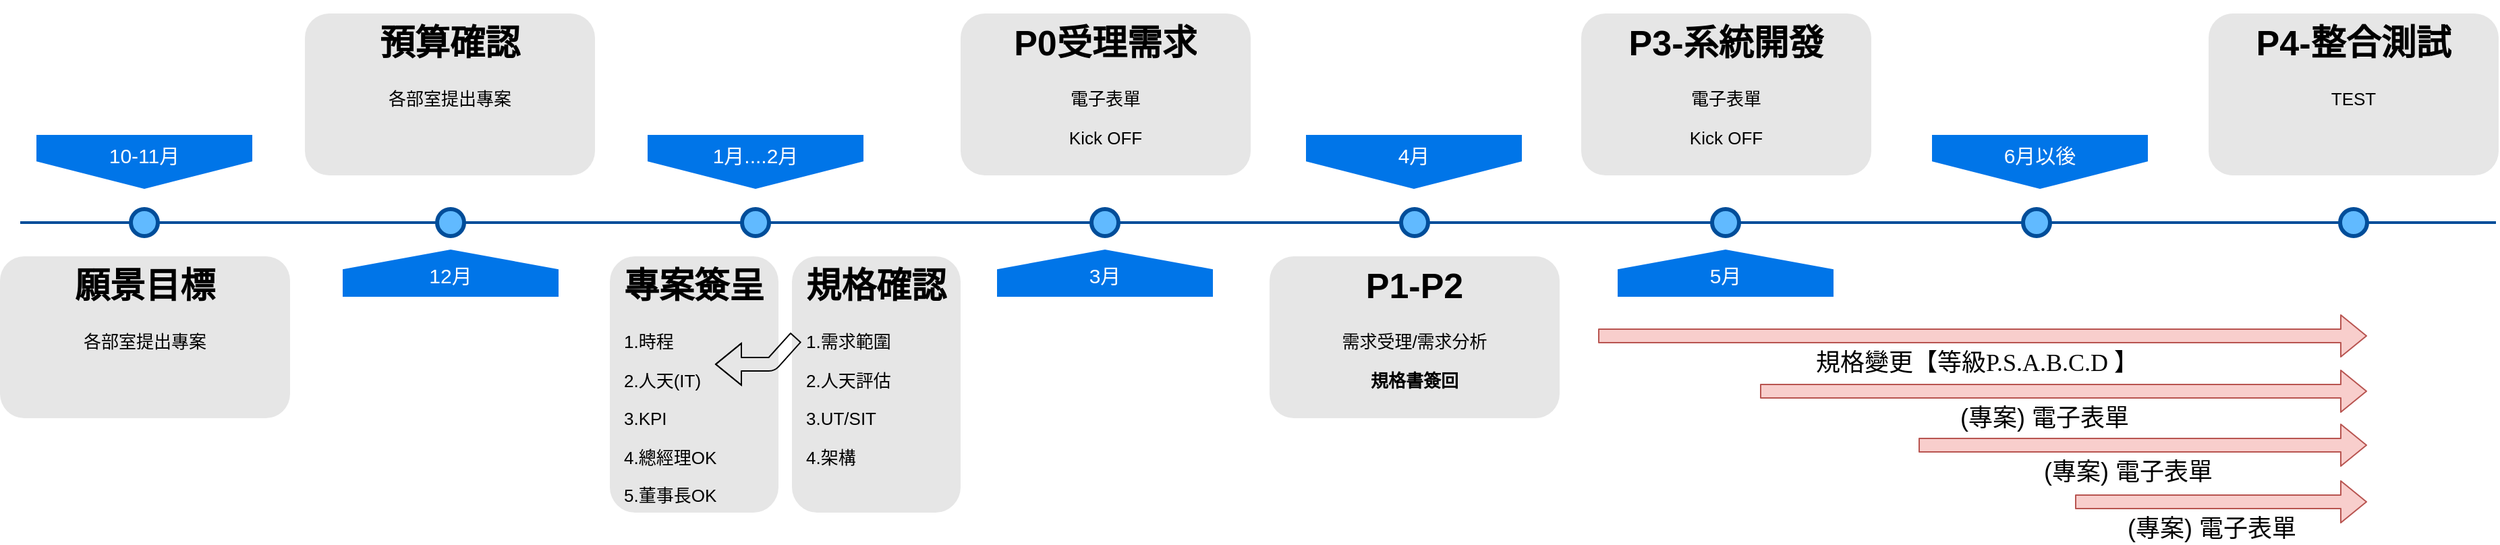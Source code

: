 <mxfile version="10.6.3" type="github"><diagram name="Page-1" id="82e54ff1-d628-8f03-85c4-9753963a91cd"><mxGraphModel dx="2740" dy="879" grid="1" gridSize="10" guides="1" tooltips="1" connect="1" arrows="1" fold="1" page="1" pageScale="1" pageWidth="1100" pageHeight="850" background="#ffffff" math="0" shadow="0"><root><mxCell id="0"/><mxCell id="1" parent="0"/><mxCell id="4ec97bd9e5d20128-1" value="" style="line;strokeWidth=2;html=1;fillColor=none;fontSize=28;fontColor=#004D99;strokeColor=#004D99;" parent="1" vertex="1"><mxGeometry x="15" y="400" width="1835" height="10" as="geometry"/></mxCell><mxCell id="4ec97bd9e5d20128-5" value="10-11月" style="shape=offPageConnector;whiteSpace=wrap;html=1;fillColor=#0075E8;fontSize=15;fontColor=#FFFFFF;size=0.509;verticalAlign=top;strokeColor=none;" parent="1" vertex="1"><mxGeometry x="27" y="340" width="160" height="40" as="geometry"/></mxCell><mxCell id="4ec97bd9e5d20128-6" value="&lt;span&gt;1月....2月&lt;/span&gt;" style="shape=offPageConnector;whiteSpace=wrap;html=1;fillColor=#0075E8;fontSize=15;fontColor=#FFFFFF;size=0.509;verticalAlign=top;strokeColor=none;" parent="1" vertex="1"><mxGeometry x="480" y="340" width="160" height="40" as="geometry"/></mxCell><mxCell id="4ec97bd9e5d20128-7" value="&lt;span&gt;12月&lt;/span&gt;" style="shape=offPageConnector;whiteSpace=wrap;html=1;fillColor=#0075E8;fontSize=15;fontColor=#FFFFFF;size=0.418;flipV=1;verticalAlign=bottom;strokeColor=none;spacingBottom=4;" parent="1" vertex="1"><mxGeometry x="254" y="425" width="160" height="35" as="geometry"/></mxCell><mxCell id="4ec97bd9e5d20128-8" value="3月" style="shape=offPageConnector;whiteSpace=wrap;html=1;fillColor=#0075E8;fontSize=15;fontColor=#FFFFFF;size=0.418;flipV=1;verticalAlign=bottom;strokeColor=none;spacingBottom=4;" parent="1" vertex="1"><mxGeometry x="739" y="425" width="160" height="35" as="geometry"/></mxCell><mxCell id="4ec97bd9e5d20128-9" value="" style="ellipse;whiteSpace=wrap;html=1;fillColor=#61BAFF;fontSize=28;fontColor=#004D99;strokeWidth=3;strokeColor=#004D99;" parent="1" vertex="1"><mxGeometry x="97" y="395" width="20" height="20" as="geometry"/></mxCell><mxCell id="4ec97bd9e5d20128-10" value="" style="ellipse;whiteSpace=wrap;html=1;fillColor=#61BAFF;fontSize=28;fontColor=#004D99;strokeWidth=3;strokeColor=#004D99;" parent="1" vertex="1"><mxGeometry x="324" y="395" width="20" height="20" as="geometry"/></mxCell><mxCell id="4ec97bd9e5d20128-11" value="" style="ellipse;whiteSpace=wrap;html=1;fillColor=#61BAFF;fontSize=28;fontColor=#004D99;strokeWidth=3;strokeColor=#004D99;" parent="1" vertex="1"><mxGeometry x="550" y="395" width="20" height="20" as="geometry"/></mxCell><mxCell id="4ec97bd9e5d20128-13" value="" style="ellipse;whiteSpace=wrap;html=1;fillColor=#61BAFF;fontSize=28;fontColor=#004D99;strokeWidth=3;strokeColor=#004D99;" parent="1" vertex="1"><mxGeometry x="809" y="395" width="20" height="20" as="geometry"/></mxCell><mxCell id="4ec97bd9e5d20128-14" value="&lt;h1&gt;願景目標&lt;/h1&gt;&lt;p&gt;各部室提出專案&lt;/p&gt;" style="text;html=1;spacing=5;spacingTop=-20;whiteSpace=wrap;overflow=hidden;strokeColor=none;strokeWidth=3;fillColor=#E6E6E6;fontSize=13;fontColor=#000000;align=center;rounded=1;" parent="1" vertex="1"><mxGeometry y="430" width="215" height="120" as="geometry"/></mxCell><mxCell id="4ec97bd9e5d20128-16" value="&lt;h1&gt;預算確認&lt;/h1&gt;&lt;p&gt;各部室提出專案&lt;/p&gt;" style="text;html=1;spacing=5;spacingTop=-20;whiteSpace=wrap;overflow=hidden;strokeColor=none;strokeWidth=3;fillColor=#E6E6E6;fontSize=13;fontColor=#000000;align=center;rounded=1;" parent="1" vertex="1"><mxGeometry x="226" y="250" width="215" height="120" as="geometry"/></mxCell><mxCell id="4ec97bd9e5d20128-17" value="&lt;h1&gt;專案簽呈&lt;/h1&gt;&lt;p style=&quot;text-align: left&quot;&gt;1.時程&lt;/p&gt;&lt;p style=&quot;text-align: left&quot;&gt;2.人天(IT)&lt;/p&gt;&lt;p style=&quot;text-align: left&quot;&gt;3.KPI&lt;/p&gt;&lt;p style=&quot;text-align: left&quot;&gt;4.總經理OK&lt;/p&gt;&lt;p style=&quot;text-align: left&quot;&gt;5.董事長OK&lt;/p&gt;&lt;p&gt;&lt;br&gt;&lt;/p&gt;" style="text;html=1;spacing=5;spacingTop=-20;whiteSpace=wrap;overflow=hidden;strokeColor=none;strokeWidth=3;fillColor=#E6E6E6;fontSize=13;fontColor=#000000;align=center;rounded=1;" parent="1" vertex="1"><mxGeometry x="452" y="430" width="125" height="190" as="geometry"/></mxCell><mxCell id="4ec97bd9e5d20128-18" value="&lt;h1&gt;P0受理需求&lt;/h1&gt;&lt;p&gt;電子表單&lt;/p&gt;&lt;p&gt;Kick OFF&lt;/p&gt;" style="text;html=1;spacing=5;spacingTop=-20;whiteSpace=wrap;overflow=hidden;strokeColor=none;strokeWidth=3;fillColor=#E6E6E6;fontSize=13;fontColor=#000000;align=center;rounded=1;" parent="1" vertex="1"><mxGeometry x="712" y="250" width="215" height="120" as="geometry"/></mxCell><mxCell id="_TycMbwsv1YNWjQJfryo-6" value="&lt;h1&gt;規格確認&lt;/h1&gt;&lt;p style=&quot;text-align: left&quot;&gt;1.需求範圍&lt;/p&gt;&lt;p style=&quot;text-align: left&quot;&gt;2.人天評估&lt;/p&gt;&lt;p style=&quot;text-align: left&quot;&gt;3.&lt;span&gt;UT/SIT&lt;/span&gt;&lt;/p&gt;&lt;p style=&quot;text-align: left&quot;&gt;4.架構&lt;/p&gt;&lt;p&gt;&lt;br&gt;&lt;/p&gt;" style="text;html=1;spacing=5;spacingTop=-20;whiteSpace=wrap;overflow=hidden;strokeColor=none;strokeWidth=3;fillColor=#E6E6E6;fontSize=13;fontColor=#000000;align=center;rounded=1;" vertex="1" parent="1"><mxGeometry x="587" y="430" width="125" height="190" as="geometry"/></mxCell><mxCell id="_TycMbwsv1YNWjQJfryo-7" value="" style="shape=flexArrow;endArrow=classic;html=1;" edge="1" parent="1"><mxGeometry width="50" height="50" relative="1" as="geometry"><mxPoint x="590" y="490" as="sourcePoint"/><mxPoint x="530" y="510" as="targetPoint"/><Array as="points"><mxPoint x="572" y="510"/></Array></mxGeometry></mxCell><mxCell id="_TycMbwsv1YNWjQJfryo-9" value="" style="ellipse;whiteSpace=wrap;html=1;fillColor=#61BAFF;fontSize=28;fontColor=#004D99;strokeWidth=3;strokeColor=#004D99;" vertex="1" parent="1"><mxGeometry x="1038.5" y="395" width="20" height="20" as="geometry"/></mxCell><mxCell id="_TycMbwsv1YNWjQJfryo-11" value="4月" style="shape=offPageConnector;whiteSpace=wrap;html=1;fillColor=#0075E8;fontSize=15;fontColor=#FFFFFF;size=0.509;verticalAlign=top;strokeColor=none;" vertex="1" parent="1"><mxGeometry x="968" y="340" width="160" height="40" as="geometry"/></mxCell><mxCell id="_TycMbwsv1YNWjQJfryo-12" value="&lt;h1&gt;P1-P2&lt;/h1&gt;&lt;p&gt;需求受理/需求分析&lt;/p&gt;&lt;p&gt;&lt;b&gt;規格書簽回&lt;/b&gt;&lt;/p&gt;" style="text;html=1;spacing=5;spacingTop=-20;whiteSpace=wrap;overflow=hidden;strokeColor=none;strokeWidth=3;fillColor=#E6E6E6;fontSize=13;fontColor=#000000;align=center;rounded=1;" vertex="1" parent="1"><mxGeometry x="941" y="430" width="215" height="120" as="geometry"/></mxCell><mxCell id="_TycMbwsv1YNWjQJfryo-13" value="5月" style="shape=offPageConnector;whiteSpace=wrap;html=1;fillColor=#0075E8;fontSize=15;fontColor=#FFFFFF;size=0.418;flipV=1;verticalAlign=bottom;strokeColor=none;spacingBottom=4;" vertex="1" parent="1"><mxGeometry x="1199" y="425" width="160" height="35" as="geometry"/></mxCell><mxCell id="_TycMbwsv1YNWjQJfryo-14" value="" style="ellipse;whiteSpace=wrap;html=1;fillColor=#61BAFF;fontSize=28;fontColor=#004D99;strokeWidth=3;strokeColor=#004D99;" vertex="1" parent="1"><mxGeometry x="1269" y="395" width="20" height="20" as="geometry"/></mxCell><mxCell id="_TycMbwsv1YNWjQJfryo-15" value="&lt;h1&gt;P3-系統開發&lt;/h1&gt;&lt;p&gt;電子表單&lt;/p&gt;&lt;p&gt;Kick OFF&lt;/p&gt;" style="text;html=1;spacing=5;spacingTop=-20;whiteSpace=wrap;overflow=hidden;strokeColor=none;strokeWidth=3;fillColor=#E6E6E6;fontSize=13;fontColor=#000000;align=center;rounded=1;" vertex="1" parent="1"><mxGeometry x="1172" y="250" width="215" height="120" as="geometry"/></mxCell><mxCell id="_TycMbwsv1YNWjQJfryo-17" value="" style="ellipse;whiteSpace=wrap;html=1;fillColor=#61BAFF;fontSize=28;fontColor=#004D99;strokeWidth=3;strokeColor=#004D99;" vertex="1" parent="1"><mxGeometry x="1499.5" y="395" width="20" height="20" as="geometry"/></mxCell><mxCell id="_TycMbwsv1YNWjQJfryo-21" value="&lt;h1&gt;P4-整合測試&lt;/h1&gt;&lt;p&gt;TEST&lt;/p&gt;" style="text;html=1;spacing=5;spacingTop=-20;whiteSpace=wrap;overflow=hidden;strokeColor=none;strokeWidth=3;fillColor=#E6E6E6;fontSize=13;fontColor=#000000;align=center;rounded=1;" vertex="1" parent="1"><mxGeometry x="1637" y="250" width="215" height="120" as="geometry"/></mxCell><mxCell id="_TycMbwsv1YNWjQJfryo-23" value="6月以後" style="shape=offPageConnector;whiteSpace=wrap;html=1;fillColor=#0075E8;fontSize=15;fontColor=#FFFFFF;size=0.509;verticalAlign=top;strokeColor=none;" vertex="1" parent="1"><mxGeometry x="1432" y="340" width="160" height="40" as="geometry"/></mxCell><mxCell id="_TycMbwsv1YNWjQJfryo-25" value="規格變更【等級P.S.A.B.C.D 】&lt;br style=&quot;font-size: 18px&quot;&gt;" style="shape=flexArrow;endArrow=classic;html=1;fillColor=#f8cecc;strokeColor=#b85450;fontFamily=Comic Sans MS;fontSize=18;" edge="1" parent="1"><mxGeometry x="-0.018" y="-20" width="50" height="50" relative="1" as="geometry"><mxPoint x="1184.5" y="489" as="sourcePoint"/><mxPoint x="1754.5" y="489" as="targetPoint"/><mxPoint as="offset"/></mxGeometry></mxCell><mxCell id="_TycMbwsv1YNWjQJfryo-26" value="(專案) 電子表單" style="shape=flexArrow;endArrow=classic;html=1;fillColor=#f8cecc;strokeColor=#b85450;startArrow=none;startFill=0;fontSize=18;labelBackgroundColor=#ffffff;" edge="1" parent="1"><mxGeometry x="-0.067" y="-20" width="50" height="50" relative="1" as="geometry"><mxPoint x="1304.5" y="530" as="sourcePoint"/><mxPoint x="1754.5" y="530" as="targetPoint"/><mxPoint as="offset"/></mxGeometry></mxCell><mxCell id="_TycMbwsv1YNWjQJfryo-27" value="" style="ellipse;whiteSpace=wrap;html=1;fillColor=#61BAFF;fontSize=28;fontColor=#004D99;strokeWidth=3;strokeColor=#004D99;" vertex="1" parent="1"><mxGeometry x="1734.5" y="395" width="20" height="20" as="geometry"/></mxCell><mxCell id="_TycMbwsv1YNWjQJfryo-28" value="(專案) 電子表單" style="shape=flexArrow;endArrow=classic;html=1;fillColor=#f8cecc;strokeColor=#b85450;startArrow=none;startFill=0;fontSize=18;labelBackgroundColor=#ffffff;" edge="1" parent="1"><mxGeometry x="-0.067" y="-20" width="50" height="50" relative="1" as="geometry"><mxPoint x="1422" y="570" as="sourcePoint"/><mxPoint x="1754.5" y="570" as="targetPoint"/><mxPoint as="offset"/></mxGeometry></mxCell><mxCell id="_TycMbwsv1YNWjQJfryo-30" value="(專案) 電子表單" style="shape=flexArrow;endArrow=classic;html=1;fillColor=#f8cecc;strokeColor=#b85450;startArrow=none;startFill=0;fontSize=18;labelBackgroundColor=#ffffff;" edge="1" parent="1"><mxGeometry x="-0.067" y="-20" width="50" height="50" relative="1" as="geometry"><mxPoint x="1538" y="612" as="sourcePoint"/><mxPoint x="1754.5" y="612" as="targetPoint"/><mxPoint as="offset"/></mxGeometry></mxCell></root></mxGraphModel></diagram></mxfile>